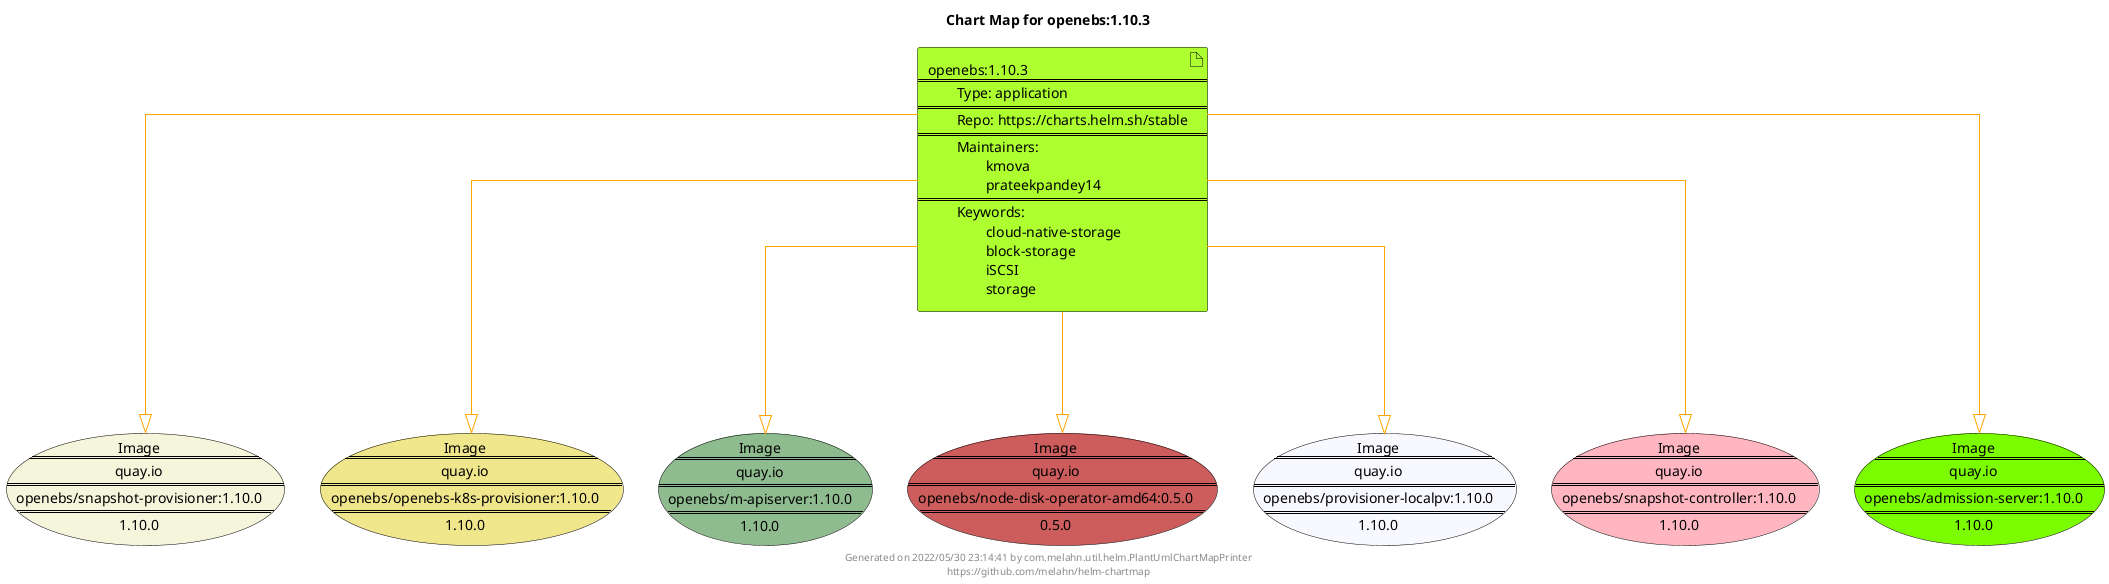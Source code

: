@startuml
skinparam linetype ortho
skinparam backgroundColor white
skinparam usecaseBorderColor black
skinparam usecaseArrowColor LightSlateGray
skinparam artifactBorderColor black
skinparam artifactArrowColor LightSlateGray

title Chart Map for openebs:1.10.3

'There is one referenced Helm Chart
artifact "openebs:1.10.3\n====\n\tType: application\n====\n\tRepo: https://charts.helm.sh/stable\n====\n\tMaintainers: \n\t\tkmova\n\t\tprateekpandey14\n====\n\tKeywords: \n\t\tcloud-native-storage\n\t\tblock-storage\n\t\tiSCSI\n\t\tstorage" as openebs_1_10_3 #GreenYellow

'There are 7 referenced Docker Images
usecase "Image\n====\nquay.io\n====\nopenebs/snapshot-provisioner:1.10.0\n====\n1.10.0" as quay_io_openebs_snapshot_provisioner_1_10_0 #Beige
usecase "Image\n====\nquay.io\n====\nopenebs/openebs-k8s-provisioner:1.10.0\n====\n1.10.0" as quay_io_openebs_openebs_k8s_provisioner_1_10_0 #Khaki
usecase "Image\n====\nquay.io\n====\nopenebs/m-apiserver:1.10.0\n====\n1.10.0" as quay_io_openebs_m_apiserver_1_10_0 #DarkSeaGreen
usecase "Image\n====\nquay.io\n====\nopenebs/node-disk-operator-amd64:0.5.0\n====\n0.5.0" as quay_io_openebs_node_disk_operator_amd64_0_5_0 #IndianRed
usecase "Image\n====\nquay.io\n====\nopenebs/provisioner-localpv:1.10.0\n====\n1.10.0" as quay_io_openebs_provisioner_localpv_1_10_0 #GhostWhite
usecase "Image\n====\nquay.io\n====\nopenebs/snapshot-controller:1.10.0\n====\n1.10.0" as quay_io_openebs_snapshot_controller_1_10_0 #LightPink
usecase "Image\n====\nquay.io\n====\nopenebs/admission-server:1.10.0\n====\n1.10.0" as quay_io_openebs_admission_server_1_10_0 #LawnGreen

'Chart Dependencies
openebs_1_10_3--[#orange]-|>quay_io_openebs_snapshot_controller_1_10_0
openebs_1_10_3--[#orange]-|>quay_io_openebs_admission_server_1_10_0
openebs_1_10_3--[#orange]-|>quay_io_openebs_snapshot_provisioner_1_10_0
openebs_1_10_3--[#orange]-|>quay_io_openebs_provisioner_localpv_1_10_0
openebs_1_10_3--[#orange]-|>quay_io_openebs_m_apiserver_1_10_0
openebs_1_10_3--[#orange]-|>quay_io_openebs_node_disk_operator_amd64_0_5_0
openebs_1_10_3--[#orange]-|>quay_io_openebs_openebs_k8s_provisioner_1_10_0

center footer Generated on 2022/05/30 23:14:41 by com.melahn.util.helm.PlantUmlChartMapPrinter\nhttps://github.com/melahn/helm-chartmap
@enduml
